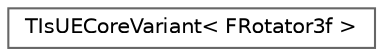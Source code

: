 digraph "Graphical Class Hierarchy"
{
 // INTERACTIVE_SVG=YES
 // LATEX_PDF_SIZE
  bgcolor="transparent";
  edge [fontname=Helvetica,fontsize=10,labelfontname=Helvetica,labelfontsize=10];
  node [fontname=Helvetica,fontsize=10,shape=box,height=0.2,width=0.4];
  rankdir="LR";
  Node0 [id="Node000000",label="TIsUECoreVariant\< FRotator3f \>",height=0.2,width=0.4,color="grey40", fillcolor="white", style="filled",URL="$da/d64/structTIsUECoreVariant_3_01FRotator3f_01_4.html",tooltip=" "];
}
